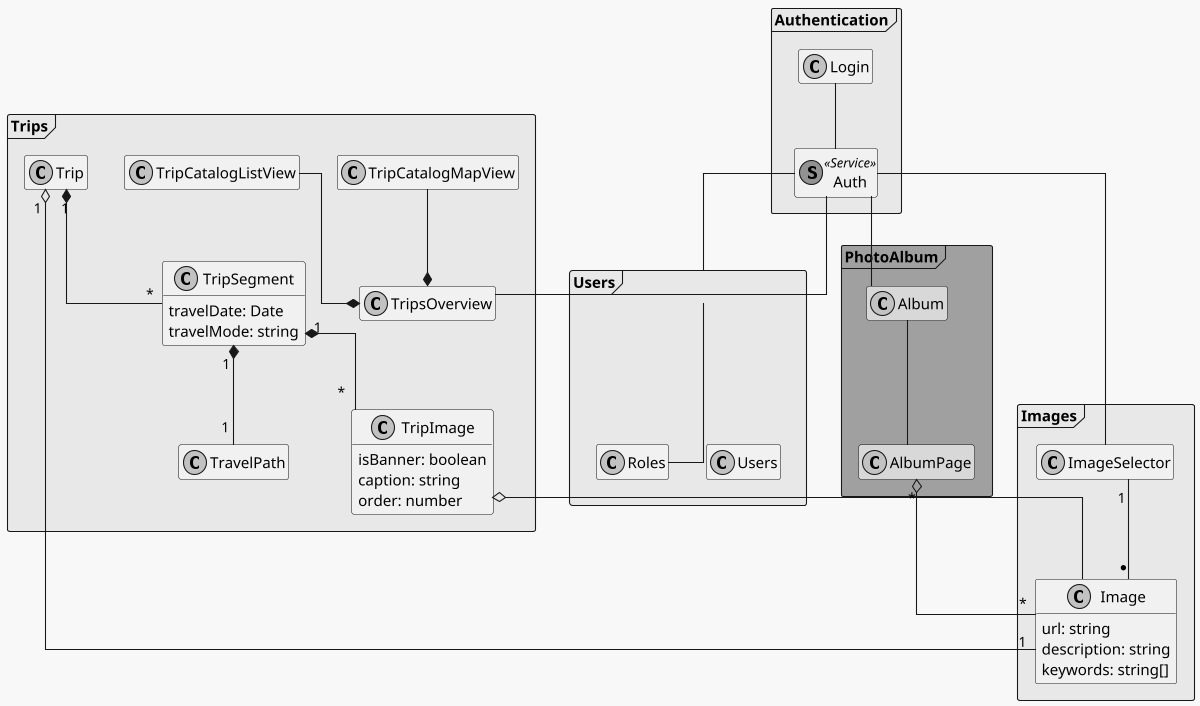 @startuml

allowmixing
scale 1200 width
'scale 2048 width
skinparam monochrome true
skinparam linetype ortho
'hide footbox
hide empty members
skinparam backgroundColor #f8f8f8

frame PhotoAlbum #a0a0a0 {
  class AlbumPage #d8d8d8
  class Album #d8d8d8
}

frame Authentication #e8e8e8 {
  class Auth << (S,#FF7700) Service >>
  class Login
}

frame Users #e8e8e8 {
  class Users
  class Roles
}

frame Trips #e8e8e8 {
  class TripsOverview
  class Trip
  class TripSegment {
    travelDate: Date
    travelMode: string
  }
  class TravelPath
  class TripCatalogMapView
  class TripCatalogListView
  class TripImage {
    isBanner: boolean
    caption: string
    order: number
  }
}

frame Images #e8e8e8 {
  class Image {
    url: string
    description: string
    keywords: string[]
  }

  class ImageSelector
}

'Trip -(0- Image
'Trip #-- ImageSelector

'TripsOverview "1" -- "*" Trip
Trip "1" *-- "*" TripSegment : ""
TripImage o-down- Image
TripSegment "1 " *-down- "1 " TravelPath
TripSegment "1" *-- "*" TripImage
Image "1" --o "1" Trip
'TripsOverview -- Auth
TripCatalogMapView --* TripsOverview
TripCatalogListView --* TripsOverview

Users -- Roles
Login -- Auth
Auth -- Users
Auth -- Album
TripsOverview -left- Auth

ImageSelector "1  " -- "*   " Image
ImageSelector -up- Auth
Album -down- AlbumPage
AlbumPage "*" o-- "*" Image

@enduml
